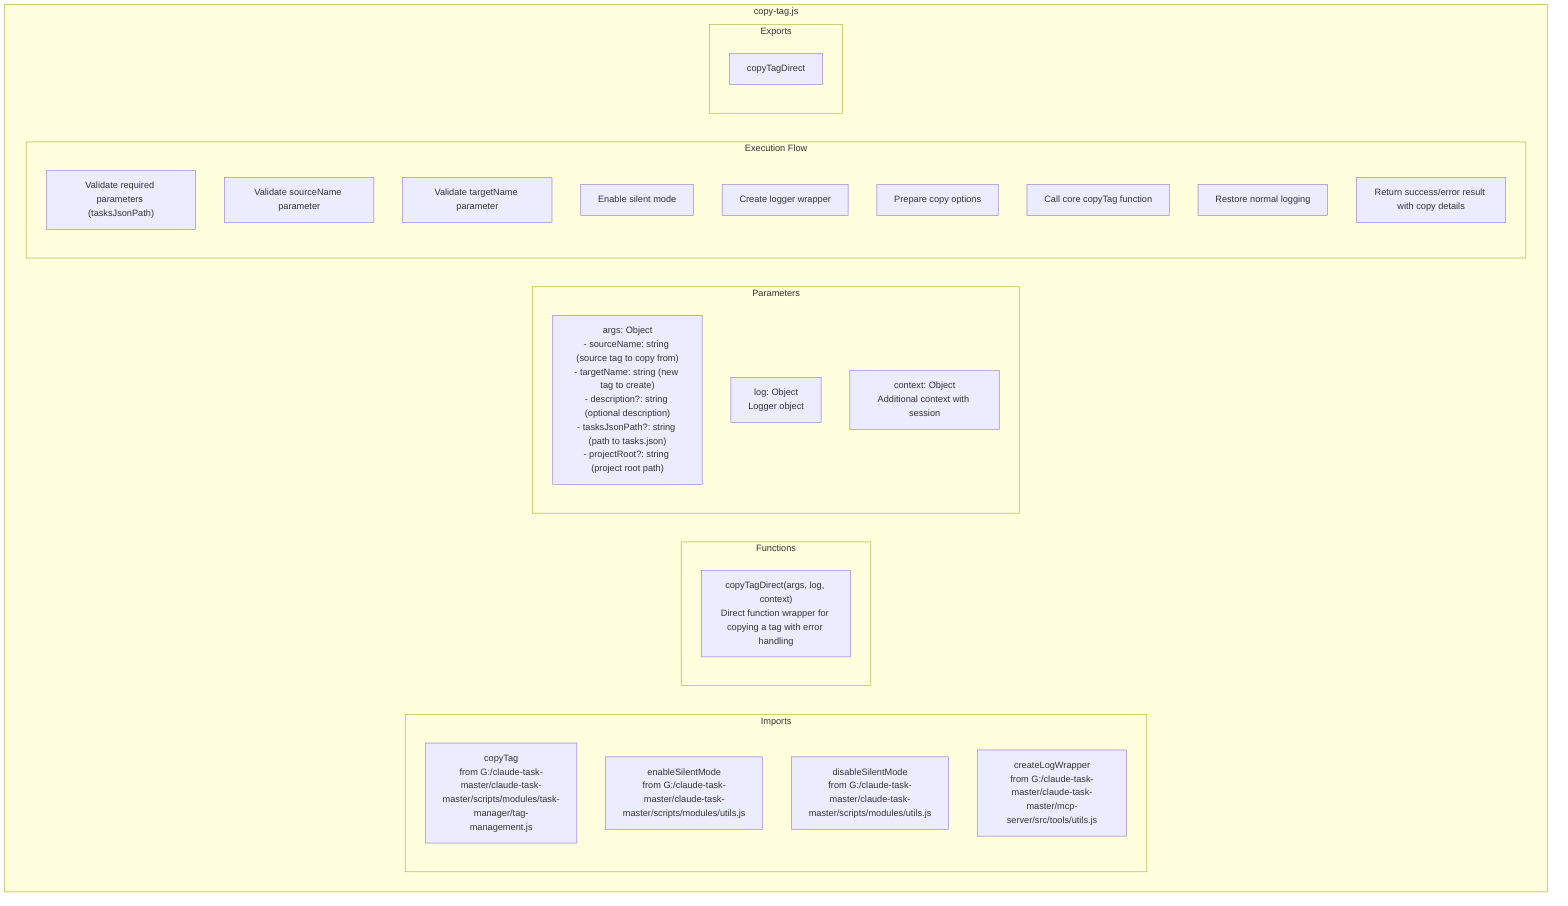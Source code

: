 graph TB
    subgraph "copy-tag.js"
        subgraph "Imports"
            copyTag["copyTag<br/>from G:/claude-task-master/claude-task-master/scripts/modules/task-manager/tag-management.js"]
            enableSilentMode["enableSilentMode<br/>from G:/claude-task-master/claude-task-master/scripts/modules/utils.js"]
            disableSilentMode["disableSilentMode<br/>from G:/claude-task-master/claude-task-master/scripts/modules/utils.js"]
            createLogWrapper["createLogWrapper<br/>from G:/claude-task-master/claude-task-master/mcp-server/src/tools/utils.js"]
        end

        subgraph "Functions"
            copyTagDirect["copyTagDirect(args, log, context)<br/>Direct function wrapper for copying a tag with error handling"]
        end

        subgraph "Parameters"
            args["args: Object<br/>- sourceName: string (source tag to copy from)<br/>- targetName: string (new tag to create)<br/>- description?: string (optional description)<br/>- tasksJsonPath?: string (path to tasks.json)<br/>- projectRoot?: string (project root path)"]
            log["log: Object<br/>Logger object"]
            context["context: Object<br/>Additional context with session"]
        end

        subgraph "Execution Flow"
            validateInput["Validate required parameters (tasksJsonPath)"]
            validateSourceName["Validate sourceName parameter"]
            validateTargetName["Validate targetName parameter"]
            enableSilent["Enable silent mode"]
            createLogWrap["Create logger wrapper"]
            prepareOptions["Prepare copy options"]
            callCoreFunction["Call core copyTag function"]
            restoreLogging["Restore normal logging"]
            returnResult["Return success/error result with copy details"]
        end

        subgraph "Exports"
            ExportCopyTagDirect["copyTagDirect"]
        end
    end